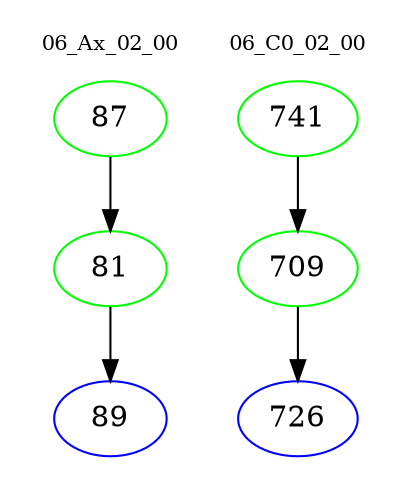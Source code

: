 digraph{
subgraph cluster_0 {
color = white
label = "06_Ax_02_00";
fontsize=10;
T0_87 [label="87", color="green"]
T0_87 -> T0_81 [color="black"]
T0_81 [label="81", color="green"]
T0_81 -> T0_89 [color="black"]
T0_89 [label="89", color="blue"]
}
subgraph cluster_1 {
color = white
label = "06_C0_02_00";
fontsize=10;
T1_741 [label="741", color="green"]
T1_741 -> T1_709 [color="black"]
T1_709 [label="709", color="green"]
T1_709 -> T1_726 [color="black"]
T1_726 [label="726", color="blue"]
}
}
